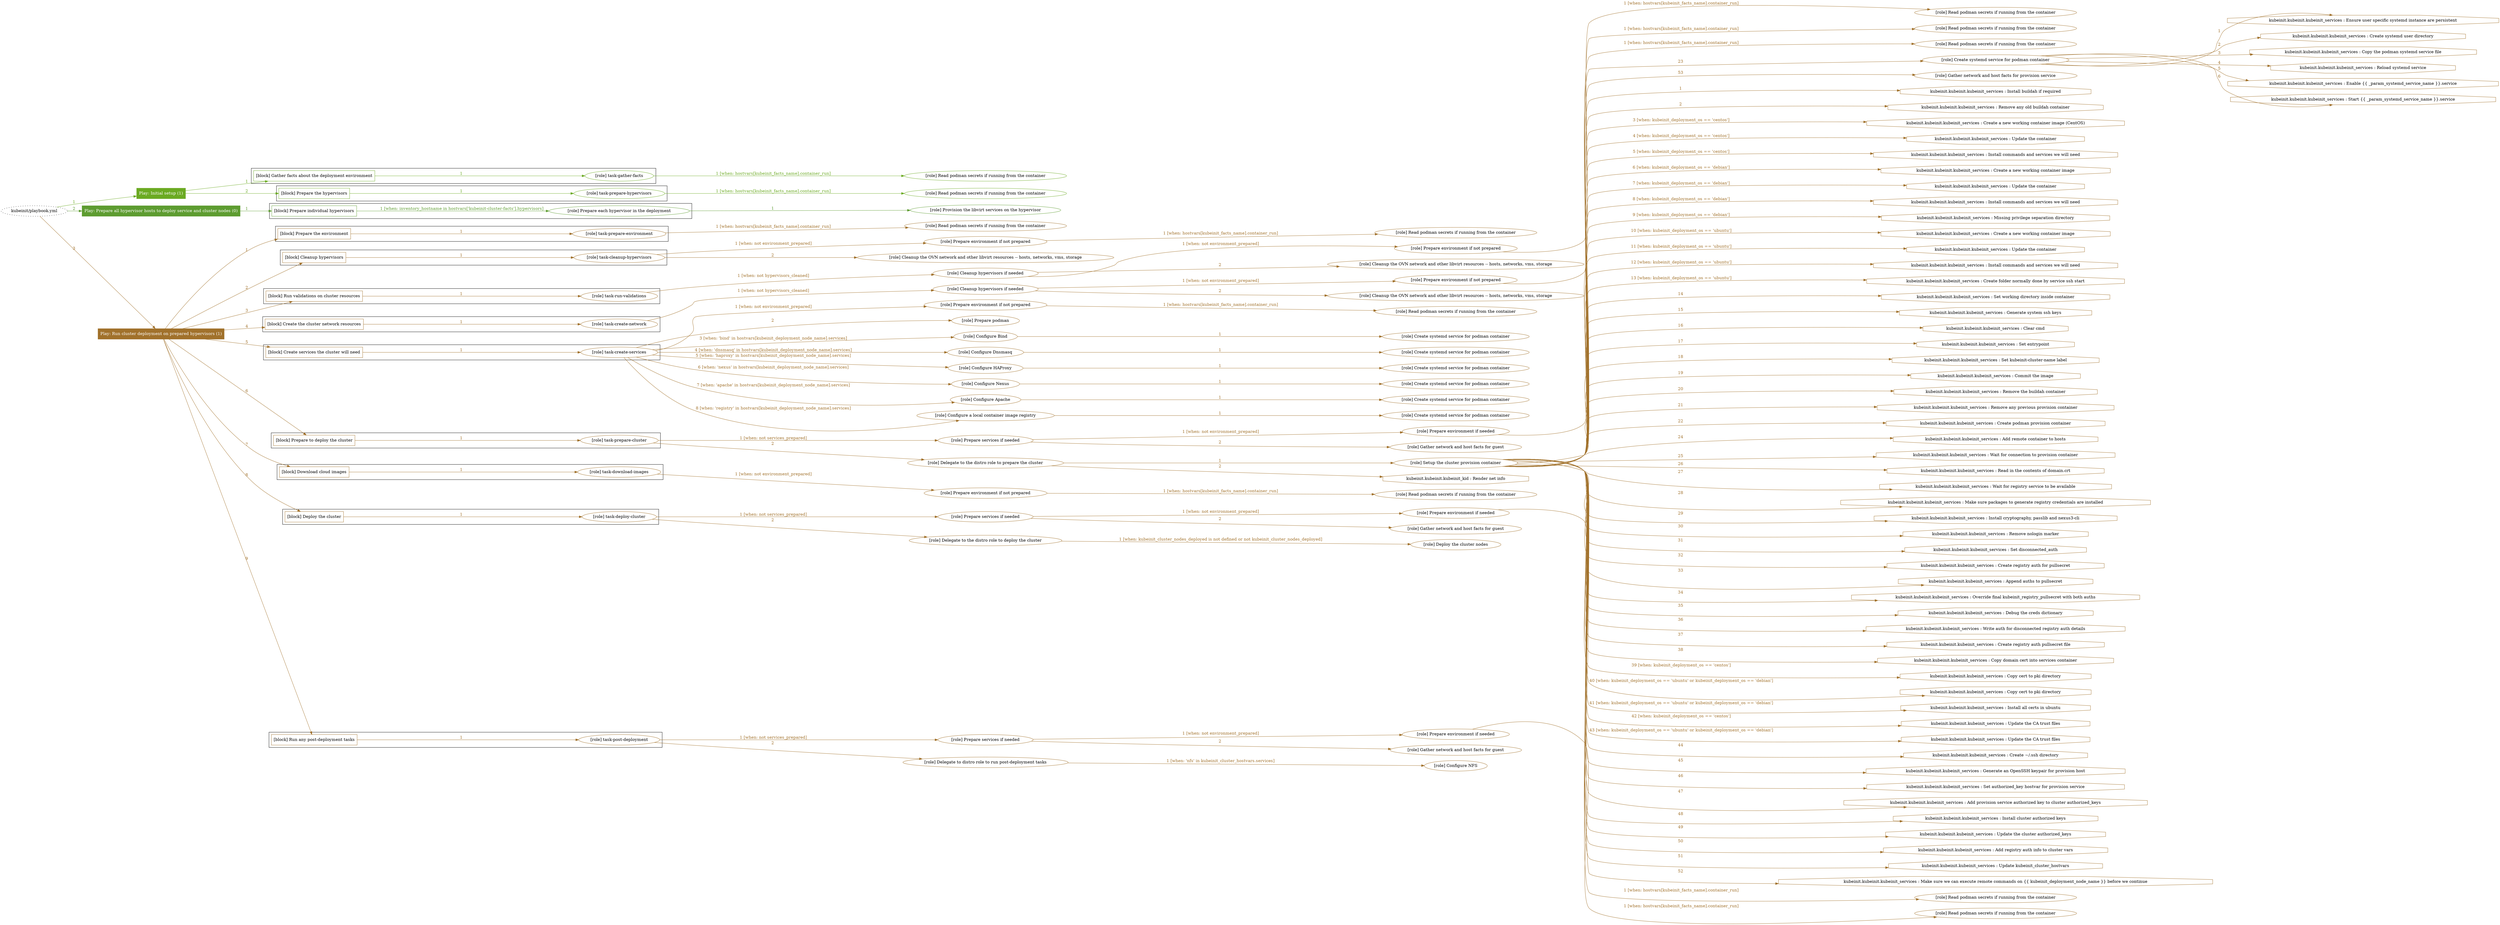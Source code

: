 digraph {
	graph [concentrate=true ordering=in rankdir=LR ratio=fill]
	edge [esep=5 sep=10]
	"kubeinit/playbook.yml" [id=root_node style=dotted]
	play_4c569e79 [label="Play: Initial setup (1)" color="#6baa22" fontcolor="#ffffff" id=play_4c569e79 shape=box style=filled tooltip=localhost]
	"kubeinit/playbook.yml" -> play_4c569e79 [label="1 " color="#6baa22" fontcolor="#6baa22" id=edge_1bae4e06 labeltooltip="1 " tooltip="1 "]
	subgraph "Read podman secrets if running from the container" {
		role_ec2b4201 [label="[role] Read podman secrets if running from the container" color="#6baa22" id=role_ec2b4201 tooltip="Read podman secrets if running from the container"]
	}
	subgraph "task-gather-facts" {
		role_0ce9fbb0 [label="[role] task-gather-facts" color="#6baa22" id=role_0ce9fbb0 tooltip="task-gather-facts"]
		role_0ce9fbb0 -> role_ec2b4201 [label="1 [when: hostvars[kubeinit_facts_name].container_run]" color="#6baa22" fontcolor="#6baa22" id=edge_e81621d8 labeltooltip="1 [when: hostvars[kubeinit_facts_name].container_run]" tooltip="1 [when: hostvars[kubeinit_facts_name].container_run]"]
	}
	subgraph "Read podman secrets if running from the container" {
		role_c397b786 [label="[role] Read podman secrets if running from the container" color="#6baa22" id=role_c397b786 tooltip="Read podman secrets if running from the container"]
	}
	subgraph "task-prepare-hypervisors" {
		role_463a9884 [label="[role] task-prepare-hypervisors" color="#6baa22" id=role_463a9884 tooltip="task-prepare-hypervisors"]
		role_463a9884 -> role_c397b786 [label="1 [when: hostvars[kubeinit_facts_name].container_run]" color="#6baa22" fontcolor="#6baa22" id=edge_22e3226f labeltooltip="1 [when: hostvars[kubeinit_facts_name].container_run]" tooltip="1 [when: hostvars[kubeinit_facts_name].container_run]"]
	}
	subgraph "Play: Initial setup (1)" {
		play_4c569e79 -> block_1579ff16 [label=1 color="#6baa22" fontcolor="#6baa22" id=edge_4107fa26 labeltooltip=1 tooltip=1]
		subgraph cluster_block_1579ff16 {
			block_1579ff16 [label="[block] Gather facts about the deployment environment" color="#6baa22" id=block_1579ff16 labeltooltip="Gather facts about the deployment environment" shape=box tooltip="Gather facts about the deployment environment"]
			block_1579ff16 -> role_0ce9fbb0 [label="1 " color="#6baa22" fontcolor="#6baa22" id=edge_10efe267 labeltooltip="1 " tooltip="1 "]
		}
		play_4c569e79 -> block_27862643 [label=2 color="#6baa22" fontcolor="#6baa22" id=edge_24c69e96 labeltooltip=2 tooltip=2]
		subgraph cluster_block_27862643 {
			block_27862643 [label="[block] Prepare the hypervisors" color="#6baa22" id=block_27862643 labeltooltip="Prepare the hypervisors" shape=box tooltip="Prepare the hypervisors"]
			block_27862643 -> role_463a9884 [label="1 " color="#6baa22" fontcolor="#6baa22" id=edge_58533cf2 labeltooltip="1 " tooltip="1 "]
		}
	}
	play_d6583b4c [label="Play: Prepare all hypervisor hosts to deploy service and cluster nodes (0)" color="#5d9c30" fontcolor="#ffffff" id=play_d6583b4c shape=box style=filled tooltip="Play: Prepare all hypervisor hosts to deploy service and cluster nodes (0)"]
	"kubeinit/playbook.yml" -> play_d6583b4c [label="2 " color="#5d9c30" fontcolor="#5d9c30" id=edge_af7d49b2 labeltooltip="2 " tooltip="2 "]
	subgraph "Provision the libvirt services on the hypervisor" {
		role_b6930c86 [label="[role] Provision the libvirt services on the hypervisor" color="#5d9c30" id=role_b6930c86 tooltip="Provision the libvirt services on the hypervisor"]
	}
	subgraph "Prepare each hypervisor in the deployment" {
		role_8f32cb25 [label="[role] Prepare each hypervisor in the deployment" color="#5d9c30" id=role_8f32cb25 tooltip="Prepare each hypervisor in the deployment"]
		role_8f32cb25 -> role_b6930c86 [label="1 " color="#5d9c30" fontcolor="#5d9c30" id=edge_c7479913 labeltooltip="1 " tooltip="1 "]
	}
	subgraph "Play: Prepare all hypervisor hosts to deploy service and cluster nodes (0)" {
		play_d6583b4c -> block_1c6eeace [label=1 color="#5d9c30" fontcolor="#5d9c30" id=edge_5b55c5db labeltooltip=1 tooltip=1]
		subgraph cluster_block_1c6eeace {
			block_1c6eeace [label="[block] Prepare individual hypervisors" color="#5d9c30" id=block_1c6eeace labeltooltip="Prepare individual hypervisors" shape=box tooltip="Prepare individual hypervisors"]
			block_1c6eeace -> role_8f32cb25 [label="1 [when: inventory_hostname in hostvars['kubeinit-cluster-facts'].hypervisors]" color="#5d9c30" fontcolor="#5d9c30" id=edge_8ab49381 labeltooltip="1 [when: inventory_hostname in hostvars['kubeinit-cluster-facts'].hypervisors]" tooltip="1 [when: inventory_hostname in hostvars['kubeinit-cluster-facts'].hypervisors]"]
		}
	}
	play_c4e56791 [label="Play: Run cluster deployment on prepared hypervisors (1)" color="#a1712b" fontcolor="#ffffff" id=play_c4e56791 shape=box style=filled tooltip=localhost]
	"kubeinit/playbook.yml" -> play_c4e56791 [label="3 " color="#a1712b" fontcolor="#a1712b" id=edge_8fd101f6 labeltooltip="3 " tooltip="3 "]
	subgraph "Read podman secrets if running from the container" {
		role_cf9bab38 [label="[role] Read podman secrets if running from the container" color="#a1712b" id=role_cf9bab38 tooltip="Read podman secrets if running from the container"]
	}
	subgraph "task-prepare-environment" {
		role_98c7c339 [label="[role] task-prepare-environment" color="#a1712b" id=role_98c7c339 tooltip="task-prepare-environment"]
		role_98c7c339 -> role_cf9bab38 [label="1 [when: hostvars[kubeinit_facts_name].container_run]" color="#a1712b" fontcolor="#a1712b" id=edge_c04deed0 labeltooltip="1 [when: hostvars[kubeinit_facts_name].container_run]" tooltip="1 [when: hostvars[kubeinit_facts_name].container_run]"]
	}
	subgraph "Read podman secrets if running from the container" {
		role_94026e40 [label="[role] Read podman secrets if running from the container" color="#a1712b" id=role_94026e40 tooltip="Read podman secrets if running from the container"]
	}
	subgraph "Prepare environment if not prepared" {
		role_e92dbfd3 [label="[role] Prepare environment if not prepared" color="#a1712b" id=role_e92dbfd3 tooltip="Prepare environment if not prepared"]
		role_e92dbfd3 -> role_94026e40 [label="1 [when: hostvars[kubeinit_facts_name].container_run]" color="#a1712b" fontcolor="#a1712b" id=edge_d9d55132 labeltooltip="1 [when: hostvars[kubeinit_facts_name].container_run]" tooltip="1 [when: hostvars[kubeinit_facts_name].container_run]"]
	}
	subgraph "Cleanup the OVN network and other libvirt resources -- hosts, networks, vms, storage" {
		role_2b1f81b1 [label="[role] Cleanup the OVN network and other libvirt resources -- hosts, networks, vms, storage" color="#a1712b" id=role_2b1f81b1 tooltip="Cleanup the OVN network and other libvirt resources -- hosts, networks, vms, storage"]
	}
	subgraph "task-cleanup-hypervisors" {
		role_07f78f68 [label="[role] task-cleanup-hypervisors" color="#a1712b" id=role_07f78f68 tooltip="task-cleanup-hypervisors"]
		role_07f78f68 -> role_e92dbfd3 [label="1 [when: not environment_prepared]" color="#a1712b" fontcolor="#a1712b" id=edge_37c69c8e labeltooltip="1 [when: not environment_prepared]" tooltip="1 [when: not environment_prepared]"]
		role_07f78f68 -> role_2b1f81b1 [label="2 " color="#a1712b" fontcolor="#a1712b" id=edge_b229b897 labeltooltip="2 " tooltip="2 "]
	}
	subgraph "Read podman secrets if running from the container" {
		role_37aaf1c8 [label="[role] Read podman secrets if running from the container" color="#a1712b" id=role_37aaf1c8 tooltip="Read podman secrets if running from the container"]
	}
	subgraph "Prepare environment if not prepared" {
		role_71decf9e [label="[role] Prepare environment if not prepared" color="#a1712b" id=role_71decf9e tooltip="Prepare environment if not prepared"]
		role_71decf9e -> role_37aaf1c8 [label="1 [when: hostvars[kubeinit_facts_name].container_run]" color="#a1712b" fontcolor="#a1712b" id=edge_3c91ac5c labeltooltip="1 [when: hostvars[kubeinit_facts_name].container_run]" tooltip="1 [when: hostvars[kubeinit_facts_name].container_run]"]
	}
	subgraph "Cleanup the OVN network and other libvirt resources -- hosts, networks, vms, storage" {
		role_6f5e4011 [label="[role] Cleanup the OVN network and other libvirt resources -- hosts, networks, vms, storage" color="#a1712b" id=role_6f5e4011 tooltip="Cleanup the OVN network and other libvirt resources -- hosts, networks, vms, storage"]
	}
	subgraph "Cleanup hypervisors if needed" {
		role_ed1cd9a6 [label="[role] Cleanup hypervisors if needed" color="#a1712b" id=role_ed1cd9a6 tooltip="Cleanup hypervisors if needed"]
		role_ed1cd9a6 -> role_71decf9e [label="1 [when: not environment_prepared]" color="#a1712b" fontcolor="#a1712b" id=edge_77518e34 labeltooltip="1 [when: not environment_prepared]" tooltip="1 [when: not environment_prepared]"]
		role_ed1cd9a6 -> role_6f5e4011 [label="2 " color="#a1712b" fontcolor="#a1712b" id=edge_4c28665a labeltooltip="2 " tooltip="2 "]
	}
	subgraph "task-run-validations" {
		role_46701b22 [label="[role] task-run-validations" color="#a1712b" id=role_46701b22 tooltip="task-run-validations"]
		role_46701b22 -> role_ed1cd9a6 [label="1 [when: not hypervisors_cleaned]" color="#a1712b" fontcolor="#a1712b" id=edge_099361b6 labeltooltip="1 [when: not hypervisors_cleaned]" tooltip="1 [when: not hypervisors_cleaned]"]
	}
	subgraph "Read podman secrets if running from the container" {
		role_2586e475 [label="[role] Read podman secrets if running from the container" color="#a1712b" id=role_2586e475 tooltip="Read podman secrets if running from the container"]
	}
	subgraph "Prepare environment if not prepared" {
		role_bbc00eb6 [label="[role] Prepare environment if not prepared" color="#a1712b" id=role_bbc00eb6 tooltip="Prepare environment if not prepared"]
		role_bbc00eb6 -> role_2586e475 [label="1 [when: hostvars[kubeinit_facts_name].container_run]" color="#a1712b" fontcolor="#a1712b" id=edge_5d4c8103 labeltooltip="1 [when: hostvars[kubeinit_facts_name].container_run]" tooltip="1 [when: hostvars[kubeinit_facts_name].container_run]"]
	}
	subgraph "Cleanup the OVN network and other libvirt resources -- hosts, networks, vms, storage" {
		role_da256494 [label="[role] Cleanup the OVN network and other libvirt resources -- hosts, networks, vms, storage" color="#a1712b" id=role_da256494 tooltip="Cleanup the OVN network and other libvirt resources -- hosts, networks, vms, storage"]
	}
	subgraph "Cleanup hypervisors if needed" {
		role_c3a06a1c [label="[role] Cleanup hypervisors if needed" color="#a1712b" id=role_c3a06a1c tooltip="Cleanup hypervisors if needed"]
		role_c3a06a1c -> role_bbc00eb6 [label="1 [when: not environment_prepared]" color="#a1712b" fontcolor="#a1712b" id=edge_3ca8756f labeltooltip="1 [when: not environment_prepared]" tooltip="1 [when: not environment_prepared]"]
		role_c3a06a1c -> role_da256494 [label="2 " color="#a1712b" fontcolor="#a1712b" id=edge_7b01480a labeltooltip="2 " tooltip="2 "]
	}
	subgraph "task-create-network" {
		role_a501c39a [label="[role] task-create-network" color="#a1712b" id=role_a501c39a tooltip="task-create-network"]
		role_a501c39a -> role_c3a06a1c [label="1 [when: not hypervisors_cleaned]" color="#a1712b" fontcolor="#a1712b" id=edge_568e22fb labeltooltip="1 [when: not hypervisors_cleaned]" tooltip="1 [when: not hypervisors_cleaned]"]
	}
	subgraph "Read podman secrets if running from the container" {
		role_dbc9661f [label="[role] Read podman secrets if running from the container" color="#a1712b" id=role_dbc9661f tooltip="Read podman secrets if running from the container"]
	}
	subgraph "Prepare environment if not prepared" {
		role_9eb117e4 [label="[role] Prepare environment if not prepared" color="#a1712b" id=role_9eb117e4 tooltip="Prepare environment if not prepared"]
		role_9eb117e4 -> role_dbc9661f [label="1 [when: hostvars[kubeinit_facts_name].container_run]" color="#a1712b" fontcolor="#a1712b" id=edge_4bbdf484 labeltooltip="1 [when: hostvars[kubeinit_facts_name].container_run]" tooltip="1 [when: hostvars[kubeinit_facts_name].container_run]"]
	}
	subgraph "Prepare podman" {
		role_57843e73 [label="[role] Prepare podman" color="#a1712b" id=role_57843e73 tooltip="Prepare podman"]
	}
	subgraph "Create systemd service for podman container" {
		role_118ff9bb [label="[role] Create systemd service for podman container" color="#a1712b" id=role_118ff9bb tooltip="Create systemd service for podman container"]
	}
	subgraph "Configure Bind" {
		role_0567f745 [label="[role] Configure Bind" color="#a1712b" id=role_0567f745 tooltip="Configure Bind"]
		role_0567f745 -> role_118ff9bb [label="1 " color="#a1712b" fontcolor="#a1712b" id=edge_5caa5bdf labeltooltip="1 " tooltip="1 "]
	}
	subgraph "Create systemd service for podman container" {
		role_631e69d3 [label="[role] Create systemd service for podman container" color="#a1712b" id=role_631e69d3 tooltip="Create systemd service for podman container"]
	}
	subgraph "Configure Dnsmasq" {
		role_0a25c2e8 [label="[role] Configure Dnsmasq" color="#a1712b" id=role_0a25c2e8 tooltip="Configure Dnsmasq"]
		role_0a25c2e8 -> role_631e69d3 [label="1 " color="#a1712b" fontcolor="#a1712b" id=edge_705557f5 labeltooltip="1 " tooltip="1 "]
	}
	subgraph "Create systemd service for podman container" {
		role_5d1f3711 [label="[role] Create systemd service for podman container" color="#a1712b" id=role_5d1f3711 tooltip="Create systemd service for podman container"]
	}
	subgraph "Configure HAProxy" {
		role_6c6208b3 [label="[role] Configure HAProxy" color="#a1712b" id=role_6c6208b3 tooltip="Configure HAProxy"]
		role_6c6208b3 -> role_5d1f3711 [label="1 " color="#a1712b" fontcolor="#a1712b" id=edge_060f8f1e labeltooltip="1 " tooltip="1 "]
	}
	subgraph "Create systemd service for podman container" {
		role_25de1471 [label="[role] Create systemd service for podman container" color="#a1712b" id=role_25de1471 tooltip="Create systemd service for podman container"]
	}
	subgraph "Configure Nexus" {
		role_418e363b [label="[role] Configure Nexus" color="#a1712b" id=role_418e363b tooltip="Configure Nexus"]
		role_418e363b -> role_25de1471 [label="1 " color="#a1712b" fontcolor="#a1712b" id=edge_b25eed3a labeltooltip="1 " tooltip="1 "]
	}
	subgraph "Create systemd service for podman container" {
		role_f9046c9c [label="[role] Create systemd service for podman container" color="#a1712b" id=role_f9046c9c tooltip="Create systemd service for podman container"]
	}
	subgraph "Configure Apache" {
		role_b8754275 [label="[role] Configure Apache" color="#a1712b" id=role_b8754275 tooltip="Configure Apache"]
		role_b8754275 -> role_f9046c9c [label="1 " color="#a1712b" fontcolor="#a1712b" id=edge_b4975c40 labeltooltip="1 " tooltip="1 "]
	}
	subgraph "Create systemd service for podman container" {
		role_523d140c [label="[role] Create systemd service for podman container" color="#a1712b" id=role_523d140c tooltip="Create systemd service for podman container"]
	}
	subgraph "Configure a local container image registry" {
		role_e2012023 [label="[role] Configure a local container image registry" color="#a1712b" id=role_e2012023 tooltip="Configure a local container image registry"]
		role_e2012023 -> role_523d140c [label="1 " color="#a1712b" fontcolor="#a1712b" id=edge_2be7141c labeltooltip="1 " tooltip="1 "]
	}
	subgraph "task-create-services" {
		role_d8768657 [label="[role] task-create-services" color="#a1712b" id=role_d8768657 tooltip="task-create-services"]
		role_d8768657 -> role_9eb117e4 [label="1 [when: not environment_prepared]" color="#a1712b" fontcolor="#a1712b" id=edge_26756825 labeltooltip="1 [when: not environment_prepared]" tooltip="1 [when: not environment_prepared]"]
		role_d8768657 -> role_57843e73 [label="2 " color="#a1712b" fontcolor="#a1712b" id=edge_2dd45414 labeltooltip="2 " tooltip="2 "]
		role_d8768657 -> role_0567f745 [label="3 [when: 'bind' in hostvars[kubeinit_deployment_node_name].services]" color="#a1712b" fontcolor="#a1712b" id=edge_0e548f7d labeltooltip="3 [when: 'bind' in hostvars[kubeinit_deployment_node_name].services]" tooltip="3 [when: 'bind' in hostvars[kubeinit_deployment_node_name].services]"]
		role_d8768657 -> role_0a25c2e8 [label="4 [when: 'dnsmasq' in hostvars[kubeinit_deployment_node_name].services]" color="#a1712b" fontcolor="#a1712b" id=edge_afc003d8 labeltooltip="4 [when: 'dnsmasq' in hostvars[kubeinit_deployment_node_name].services]" tooltip="4 [when: 'dnsmasq' in hostvars[kubeinit_deployment_node_name].services]"]
		role_d8768657 -> role_6c6208b3 [label="5 [when: 'haproxy' in hostvars[kubeinit_deployment_node_name].services]" color="#a1712b" fontcolor="#a1712b" id=edge_86861c77 labeltooltip="5 [when: 'haproxy' in hostvars[kubeinit_deployment_node_name].services]" tooltip="5 [when: 'haproxy' in hostvars[kubeinit_deployment_node_name].services]"]
		role_d8768657 -> role_418e363b [label="6 [when: 'nexus' in hostvars[kubeinit_deployment_node_name].services]" color="#a1712b" fontcolor="#a1712b" id=edge_d731c769 labeltooltip="6 [when: 'nexus' in hostvars[kubeinit_deployment_node_name].services]" tooltip="6 [when: 'nexus' in hostvars[kubeinit_deployment_node_name].services]"]
		role_d8768657 -> role_b8754275 [label="7 [when: 'apache' in hostvars[kubeinit_deployment_node_name].services]" color="#a1712b" fontcolor="#a1712b" id=edge_819345d1 labeltooltip="7 [when: 'apache' in hostvars[kubeinit_deployment_node_name].services]" tooltip="7 [when: 'apache' in hostvars[kubeinit_deployment_node_name].services]"]
		role_d8768657 -> role_e2012023 [label="8 [when: 'registry' in hostvars[kubeinit_deployment_node_name].services]" color="#a1712b" fontcolor="#a1712b" id=edge_e70cfefa labeltooltip="8 [when: 'registry' in hostvars[kubeinit_deployment_node_name].services]" tooltip="8 [when: 'registry' in hostvars[kubeinit_deployment_node_name].services]"]
	}
	subgraph "Read podman secrets if running from the container" {
		role_df3266b0 [label="[role] Read podman secrets if running from the container" color="#a1712b" id=role_df3266b0 tooltip="Read podman secrets if running from the container"]
	}
	subgraph "Prepare environment if needed" {
		role_9406a5bd [label="[role] Prepare environment if needed" color="#a1712b" id=role_9406a5bd tooltip="Prepare environment if needed"]
		role_9406a5bd -> role_df3266b0 [label="1 [when: hostvars[kubeinit_facts_name].container_run]" color="#a1712b" fontcolor="#a1712b" id=edge_d56b1919 labeltooltip="1 [when: hostvars[kubeinit_facts_name].container_run]" tooltip="1 [when: hostvars[kubeinit_facts_name].container_run]"]
	}
	subgraph "Gather network and host facts for guest" {
		role_0848ea8e [label="[role] Gather network and host facts for guest" color="#a1712b" id=role_0848ea8e tooltip="Gather network and host facts for guest"]
	}
	subgraph "Prepare services if needed" {
		role_313af0e9 [label="[role] Prepare services if needed" color="#a1712b" id=role_313af0e9 tooltip="Prepare services if needed"]
		role_313af0e9 -> role_9406a5bd [label="1 [when: not environment_prepared]" color="#a1712b" fontcolor="#a1712b" id=edge_4eff4f66 labeltooltip="1 [when: not environment_prepared]" tooltip="1 [when: not environment_prepared]"]
		role_313af0e9 -> role_0848ea8e [label="2 " color="#a1712b" fontcolor="#a1712b" id=edge_e8102451 labeltooltip="2 " tooltip="2 "]
	}
	subgraph "Create systemd service for podman container" {
		role_6ac1dc3d [label="[role] Create systemd service for podman container" color="#a1712b" id=role_6ac1dc3d tooltip="Create systemd service for podman container"]
		task_1ecafb85 [label="kubeinit.kubeinit.kubeinit_services : Ensure user specific systemd instance are persistent" color="#a1712b" id=task_1ecafb85 shape=octagon tooltip="kubeinit.kubeinit.kubeinit_services : Ensure user specific systemd instance are persistent"]
		role_6ac1dc3d -> task_1ecafb85 [label="1 " color="#a1712b" fontcolor="#a1712b" id=edge_94bf7ad5 labeltooltip="1 " tooltip="1 "]
		task_9481b51b [label="kubeinit.kubeinit.kubeinit_services : Create systemd user directory" color="#a1712b" id=task_9481b51b shape=octagon tooltip="kubeinit.kubeinit.kubeinit_services : Create systemd user directory"]
		role_6ac1dc3d -> task_9481b51b [label="2 " color="#a1712b" fontcolor="#a1712b" id=edge_fa6acd31 labeltooltip="2 " tooltip="2 "]
		task_a2370d3f [label="kubeinit.kubeinit.kubeinit_services : Copy the podman systemd service file" color="#a1712b" id=task_a2370d3f shape=octagon tooltip="kubeinit.kubeinit.kubeinit_services : Copy the podman systemd service file"]
		role_6ac1dc3d -> task_a2370d3f [label="3 " color="#a1712b" fontcolor="#a1712b" id=edge_e281b9c7 labeltooltip="3 " tooltip="3 "]
		task_a4b95a95 [label="kubeinit.kubeinit.kubeinit_services : Reload systemd service" color="#a1712b" id=task_a4b95a95 shape=octagon tooltip="kubeinit.kubeinit.kubeinit_services : Reload systemd service"]
		role_6ac1dc3d -> task_a4b95a95 [label="4 " color="#a1712b" fontcolor="#a1712b" id=edge_b4c81c25 labeltooltip="4 " tooltip="4 "]
		task_983c3078 [label="kubeinit.kubeinit.kubeinit_services : Enable {{ _param_systemd_service_name }}.service" color="#a1712b" id=task_983c3078 shape=octagon tooltip="kubeinit.kubeinit.kubeinit_services : Enable {{ _param_systemd_service_name }}.service"]
		role_6ac1dc3d -> task_983c3078 [label="5 " color="#a1712b" fontcolor="#a1712b" id=edge_a51dba4c labeltooltip="5 " tooltip="5 "]
		task_1c13e35b [label="kubeinit.kubeinit.kubeinit_services : Start {{ _param_systemd_service_name }}.service" color="#a1712b" id=task_1c13e35b shape=octagon tooltip="kubeinit.kubeinit.kubeinit_services : Start {{ _param_systemd_service_name }}.service"]
		role_6ac1dc3d -> task_1c13e35b [label="6 " color="#a1712b" fontcolor="#a1712b" id=edge_b2861199 labeltooltip="6 " tooltip="6 "]
	}
	subgraph "Gather network and host facts for provision service" {
		role_412e2017 [label="[role] Gather network and host facts for provision service" color="#a1712b" id=role_412e2017 tooltip="Gather network and host facts for provision service"]
	}
	subgraph "Setup the cluster provision container" {
		role_f362824c [label="[role] Setup the cluster provision container" color="#a1712b" id=role_f362824c tooltip="Setup the cluster provision container"]
		task_9c430c15 [label="kubeinit.kubeinit.kubeinit_services : Install buildah if required" color="#a1712b" id=task_9c430c15 shape=octagon tooltip="kubeinit.kubeinit.kubeinit_services : Install buildah if required"]
		role_f362824c -> task_9c430c15 [label="1 " color="#a1712b" fontcolor="#a1712b" id=edge_6fed8383 labeltooltip="1 " tooltip="1 "]
		task_50a8ef3d [label="kubeinit.kubeinit.kubeinit_services : Remove any old buildah container" color="#a1712b" id=task_50a8ef3d shape=octagon tooltip="kubeinit.kubeinit.kubeinit_services : Remove any old buildah container"]
		role_f362824c -> task_50a8ef3d [label="2 " color="#a1712b" fontcolor="#a1712b" id=edge_7ee91619 labeltooltip="2 " tooltip="2 "]
		task_8a1a28b3 [label="kubeinit.kubeinit.kubeinit_services : Create a new working container image (CentOS)" color="#a1712b" id=task_8a1a28b3 shape=octagon tooltip="kubeinit.kubeinit.kubeinit_services : Create a new working container image (CentOS)"]
		role_f362824c -> task_8a1a28b3 [label="3 [when: kubeinit_deployment_os == 'centos']" color="#a1712b" fontcolor="#a1712b" id=edge_ebc557ef labeltooltip="3 [when: kubeinit_deployment_os == 'centos']" tooltip="3 [when: kubeinit_deployment_os == 'centos']"]
		task_1a9eb8ed [label="kubeinit.kubeinit.kubeinit_services : Update the container" color="#a1712b" id=task_1a9eb8ed shape=octagon tooltip="kubeinit.kubeinit.kubeinit_services : Update the container"]
		role_f362824c -> task_1a9eb8ed [label="4 [when: kubeinit_deployment_os == 'centos']" color="#a1712b" fontcolor="#a1712b" id=edge_3254639e labeltooltip="4 [when: kubeinit_deployment_os == 'centos']" tooltip="4 [when: kubeinit_deployment_os == 'centos']"]
		task_5fbfbe94 [label="kubeinit.kubeinit.kubeinit_services : Install commands and services we will need" color="#a1712b" id=task_5fbfbe94 shape=octagon tooltip="kubeinit.kubeinit.kubeinit_services : Install commands and services we will need"]
		role_f362824c -> task_5fbfbe94 [label="5 [when: kubeinit_deployment_os == 'centos']" color="#a1712b" fontcolor="#a1712b" id=edge_e473e0cb labeltooltip="5 [when: kubeinit_deployment_os == 'centos']" tooltip="5 [when: kubeinit_deployment_os == 'centos']"]
		task_de4e1ca9 [label="kubeinit.kubeinit.kubeinit_services : Create a new working container image" color="#a1712b" id=task_de4e1ca9 shape=octagon tooltip="kubeinit.kubeinit.kubeinit_services : Create a new working container image"]
		role_f362824c -> task_de4e1ca9 [label="6 [when: kubeinit_deployment_os == 'debian']" color="#a1712b" fontcolor="#a1712b" id=edge_0fe94f66 labeltooltip="6 [when: kubeinit_deployment_os == 'debian']" tooltip="6 [when: kubeinit_deployment_os == 'debian']"]
		task_a14505be [label="kubeinit.kubeinit.kubeinit_services : Update the container" color="#a1712b" id=task_a14505be shape=octagon tooltip="kubeinit.kubeinit.kubeinit_services : Update the container"]
		role_f362824c -> task_a14505be [label="7 [when: kubeinit_deployment_os == 'debian']" color="#a1712b" fontcolor="#a1712b" id=edge_3e1fde24 labeltooltip="7 [when: kubeinit_deployment_os == 'debian']" tooltip="7 [when: kubeinit_deployment_os == 'debian']"]
		task_b9d30d80 [label="kubeinit.kubeinit.kubeinit_services : Install commands and services we will need" color="#a1712b" id=task_b9d30d80 shape=octagon tooltip="kubeinit.kubeinit.kubeinit_services : Install commands and services we will need"]
		role_f362824c -> task_b9d30d80 [label="8 [when: kubeinit_deployment_os == 'debian']" color="#a1712b" fontcolor="#a1712b" id=edge_185a32b7 labeltooltip="8 [when: kubeinit_deployment_os == 'debian']" tooltip="8 [when: kubeinit_deployment_os == 'debian']"]
		task_0948061e [label="kubeinit.kubeinit.kubeinit_services : Missing privilege separation directory" color="#a1712b" id=task_0948061e shape=octagon tooltip="kubeinit.kubeinit.kubeinit_services : Missing privilege separation directory"]
		role_f362824c -> task_0948061e [label="9 [when: kubeinit_deployment_os == 'debian']" color="#a1712b" fontcolor="#a1712b" id=edge_4e710f17 labeltooltip="9 [when: kubeinit_deployment_os == 'debian']" tooltip="9 [when: kubeinit_deployment_os == 'debian']"]
		task_5c9dbf75 [label="kubeinit.kubeinit.kubeinit_services : Create a new working container image" color="#a1712b" id=task_5c9dbf75 shape=octagon tooltip="kubeinit.kubeinit.kubeinit_services : Create a new working container image"]
		role_f362824c -> task_5c9dbf75 [label="10 [when: kubeinit_deployment_os == 'ubuntu']" color="#a1712b" fontcolor="#a1712b" id=edge_f1d68a39 labeltooltip="10 [when: kubeinit_deployment_os == 'ubuntu']" tooltip="10 [when: kubeinit_deployment_os == 'ubuntu']"]
		task_6bd31472 [label="kubeinit.kubeinit.kubeinit_services : Update the container" color="#a1712b" id=task_6bd31472 shape=octagon tooltip="kubeinit.kubeinit.kubeinit_services : Update the container"]
		role_f362824c -> task_6bd31472 [label="11 [when: kubeinit_deployment_os == 'ubuntu']" color="#a1712b" fontcolor="#a1712b" id=edge_aa7236d2 labeltooltip="11 [when: kubeinit_deployment_os == 'ubuntu']" tooltip="11 [when: kubeinit_deployment_os == 'ubuntu']"]
		task_53cbaf1d [label="kubeinit.kubeinit.kubeinit_services : Install commands and services we will need" color="#a1712b" id=task_53cbaf1d shape=octagon tooltip="kubeinit.kubeinit.kubeinit_services : Install commands and services we will need"]
		role_f362824c -> task_53cbaf1d [label="12 [when: kubeinit_deployment_os == 'ubuntu']" color="#a1712b" fontcolor="#a1712b" id=edge_eb06b724 labeltooltip="12 [when: kubeinit_deployment_os == 'ubuntu']" tooltip="12 [when: kubeinit_deployment_os == 'ubuntu']"]
		task_75e7256d [label="kubeinit.kubeinit.kubeinit_services : Create folder normally done by service ssh start" color="#a1712b" id=task_75e7256d shape=octagon tooltip="kubeinit.kubeinit.kubeinit_services : Create folder normally done by service ssh start"]
		role_f362824c -> task_75e7256d [label="13 [when: kubeinit_deployment_os == 'ubuntu']" color="#a1712b" fontcolor="#a1712b" id=edge_547f307d labeltooltip="13 [when: kubeinit_deployment_os == 'ubuntu']" tooltip="13 [when: kubeinit_deployment_os == 'ubuntu']"]
		task_7544de90 [label="kubeinit.kubeinit.kubeinit_services : Set working directory inside container" color="#a1712b" id=task_7544de90 shape=octagon tooltip="kubeinit.kubeinit.kubeinit_services : Set working directory inside container"]
		role_f362824c -> task_7544de90 [label="14 " color="#a1712b" fontcolor="#a1712b" id=edge_a60cbef5 labeltooltip="14 " tooltip="14 "]
		task_4c4039f2 [label="kubeinit.kubeinit.kubeinit_services : Generate system ssh keys" color="#a1712b" id=task_4c4039f2 shape=octagon tooltip="kubeinit.kubeinit.kubeinit_services : Generate system ssh keys"]
		role_f362824c -> task_4c4039f2 [label="15 " color="#a1712b" fontcolor="#a1712b" id=edge_cb252cf8 labeltooltip="15 " tooltip="15 "]
		task_9838b351 [label="kubeinit.kubeinit.kubeinit_services : Clear cmd" color="#a1712b" id=task_9838b351 shape=octagon tooltip="kubeinit.kubeinit.kubeinit_services : Clear cmd"]
		role_f362824c -> task_9838b351 [label="16 " color="#a1712b" fontcolor="#a1712b" id=edge_9776ed28 labeltooltip="16 " tooltip="16 "]
		task_8b30cf9f [label="kubeinit.kubeinit.kubeinit_services : Set entrypoint" color="#a1712b" id=task_8b30cf9f shape=octagon tooltip="kubeinit.kubeinit.kubeinit_services : Set entrypoint"]
		role_f362824c -> task_8b30cf9f [label="17 " color="#a1712b" fontcolor="#a1712b" id=edge_9e295bcd labeltooltip="17 " tooltip="17 "]
		task_0bb66527 [label="kubeinit.kubeinit.kubeinit_services : Set kubeinit-cluster-name label" color="#a1712b" id=task_0bb66527 shape=octagon tooltip="kubeinit.kubeinit.kubeinit_services : Set kubeinit-cluster-name label"]
		role_f362824c -> task_0bb66527 [label="18 " color="#a1712b" fontcolor="#a1712b" id=edge_2c041881 labeltooltip="18 " tooltip="18 "]
		task_8cd7f283 [label="kubeinit.kubeinit.kubeinit_services : Commit the image" color="#a1712b" id=task_8cd7f283 shape=octagon tooltip="kubeinit.kubeinit.kubeinit_services : Commit the image"]
		role_f362824c -> task_8cd7f283 [label="19 " color="#a1712b" fontcolor="#a1712b" id=edge_12ca1d24 labeltooltip="19 " tooltip="19 "]
		task_6ccbc151 [label="kubeinit.kubeinit.kubeinit_services : Remove the buildah container" color="#a1712b" id=task_6ccbc151 shape=octagon tooltip="kubeinit.kubeinit.kubeinit_services : Remove the buildah container"]
		role_f362824c -> task_6ccbc151 [label="20 " color="#a1712b" fontcolor="#a1712b" id=edge_0e2e0bc8 labeltooltip="20 " tooltip="20 "]
		task_dc2b687a [label="kubeinit.kubeinit.kubeinit_services : Remove any previous provision container" color="#a1712b" id=task_dc2b687a shape=octagon tooltip="kubeinit.kubeinit.kubeinit_services : Remove any previous provision container"]
		role_f362824c -> task_dc2b687a [label="21 " color="#a1712b" fontcolor="#a1712b" id=edge_5ba0e34a labeltooltip="21 " tooltip="21 "]
		task_e80e489a [label="kubeinit.kubeinit.kubeinit_services : Create podman provision container" color="#a1712b" id=task_e80e489a shape=octagon tooltip="kubeinit.kubeinit.kubeinit_services : Create podman provision container"]
		role_f362824c -> task_e80e489a [label="22 " color="#a1712b" fontcolor="#a1712b" id=edge_337ba8d7 labeltooltip="22 " tooltip="22 "]
		role_f362824c -> role_6ac1dc3d [label="23 " color="#a1712b" fontcolor="#a1712b" id=edge_da7b43b2 labeltooltip="23 " tooltip="23 "]
		task_6451508e [label="kubeinit.kubeinit.kubeinit_services : Add remote container to hosts" color="#a1712b" id=task_6451508e shape=octagon tooltip="kubeinit.kubeinit.kubeinit_services : Add remote container to hosts"]
		role_f362824c -> task_6451508e [label="24 " color="#a1712b" fontcolor="#a1712b" id=edge_98209ca2 labeltooltip="24 " tooltip="24 "]
		task_8a452adb [label="kubeinit.kubeinit.kubeinit_services : Wait for connection to provision container" color="#a1712b" id=task_8a452adb shape=octagon tooltip="kubeinit.kubeinit.kubeinit_services : Wait for connection to provision container"]
		role_f362824c -> task_8a452adb [label="25 " color="#a1712b" fontcolor="#a1712b" id=edge_d487f784 labeltooltip="25 " tooltip="25 "]
		task_c2fda32b [label="kubeinit.kubeinit.kubeinit_services : Read in the contents of domain.crt" color="#a1712b" id=task_c2fda32b shape=octagon tooltip="kubeinit.kubeinit.kubeinit_services : Read in the contents of domain.crt"]
		role_f362824c -> task_c2fda32b [label="26 " color="#a1712b" fontcolor="#a1712b" id=edge_3c6ad5cf labeltooltip="26 " tooltip="26 "]
		task_809a8c4e [label="kubeinit.kubeinit.kubeinit_services : Wait for registry service to be available" color="#a1712b" id=task_809a8c4e shape=octagon tooltip="kubeinit.kubeinit.kubeinit_services : Wait for registry service to be available"]
		role_f362824c -> task_809a8c4e [label="27 " color="#a1712b" fontcolor="#a1712b" id=edge_a9fc08fd labeltooltip="27 " tooltip="27 "]
		task_276c42e8 [label="kubeinit.kubeinit.kubeinit_services : Make sure packages to generate registry credentials are installed" color="#a1712b" id=task_276c42e8 shape=octagon tooltip="kubeinit.kubeinit.kubeinit_services : Make sure packages to generate registry credentials are installed"]
		role_f362824c -> task_276c42e8 [label="28 " color="#a1712b" fontcolor="#a1712b" id=edge_7d9d26c8 labeltooltip="28 " tooltip="28 "]
		task_398c5854 [label="kubeinit.kubeinit.kubeinit_services : Install cryptography, passlib and nexus3-cli" color="#a1712b" id=task_398c5854 shape=octagon tooltip="kubeinit.kubeinit.kubeinit_services : Install cryptography, passlib and nexus3-cli"]
		role_f362824c -> task_398c5854 [label="29 " color="#a1712b" fontcolor="#a1712b" id=edge_7b97b5ca labeltooltip="29 " tooltip="29 "]
		task_6a0434b7 [label="kubeinit.kubeinit.kubeinit_services : Remove nologin marker" color="#a1712b" id=task_6a0434b7 shape=octagon tooltip="kubeinit.kubeinit.kubeinit_services : Remove nologin marker"]
		role_f362824c -> task_6a0434b7 [label="30 " color="#a1712b" fontcolor="#a1712b" id=edge_2d282428 labeltooltip="30 " tooltip="30 "]
		task_69d337bb [label="kubeinit.kubeinit.kubeinit_services : Set disconnected_auth" color="#a1712b" id=task_69d337bb shape=octagon tooltip="kubeinit.kubeinit.kubeinit_services : Set disconnected_auth"]
		role_f362824c -> task_69d337bb [label="31 " color="#a1712b" fontcolor="#a1712b" id=edge_f57b0838 labeltooltip="31 " tooltip="31 "]
		task_adfbd655 [label="kubeinit.kubeinit.kubeinit_services : Create registry auth for pullsecret" color="#a1712b" id=task_adfbd655 shape=octagon tooltip="kubeinit.kubeinit.kubeinit_services : Create registry auth for pullsecret"]
		role_f362824c -> task_adfbd655 [label="32 " color="#a1712b" fontcolor="#a1712b" id=edge_a4400ad2 labeltooltip="32 " tooltip="32 "]
		task_64ae5f58 [label="kubeinit.kubeinit.kubeinit_services : Append auths to pullsecret" color="#a1712b" id=task_64ae5f58 shape=octagon tooltip="kubeinit.kubeinit.kubeinit_services : Append auths to pullsecret"]
		role_f362824c -> task_64ae5f58 [label="33 " color="#a1712b" fontcolor="#a1712b" id=edge_b2f56245 labeltooltip="33 " tooltip="33 "]
		task_57462153 [label="kubeinit.kubeinit.kubeinit_services : Override final kubeinit_registry_pullsecret with both auths" color="#a1712b" id=task_57462153 shape=octagon tooltip="kubeinit.kubeinit.kubeinit_services : Override final kubeinit_registry_pullsecret with both auths"]
		role_f362824c -> task_57462153 [label="34 " color="#a1712b" fontcolor="#a1712b" id=edge_fe70d42f labeltooltip="34 " tooltip="34 "]
		task_478b893a [label="kubeinit.kubeinit.kubeinit_services : Debug the creds dictionary" color="#a1712b" id=task_478b893a shape=octagon tooltip="kubeinit.kubeinit.kubeinit_services : Debug the creds dictionary"]
		role_f362824c -> task_478b893a [label="35 " color="#a1712b" fontcolor="#a1712b" id=edge_e236670f labeltooltip="35 " tooltip="35 "]
		task_8e720ce0 [label="kubeinit.kubeinit.kubeinit_services : Write auth for disconnected registry auth details" color="#a1712b" id=task_8e720ce0 shape=octagon tooltip="kubeinit.kubeinit.kubeinit_services : Write auth for disconnected registry auth details"]
		role_f362824c -> task_8e720ce0 [label="36 " color="#a1712b" fontcolor="#a1712b" id=edge_0f2a17f5 labeltooltip="36 " tooltip="36 "]
		task_2452b744 [label="kubeinit.kubeinit.kubeinit_services : Create registry auth pullsecret file" color="#a1712b" id=task_2452b744 shape=octagon tooltip="kubeinit.kubeinit.kubeinit_services : Create registry auth pullsecret file"]
		role_f362824c -> task_2452b744 [label="37 " color="#a1712b" fontcolor="#a1712b" id=edge_5a7ce911 labeltooltip="37 " tooltip="37 "]
		task_c20ac7fe [label="kubeinit.kubeinit.kubeinit_services : Copy domain cert into services container" color="#a1712b" id=task_c20ac7fe shape=octagon tooltip="kubeinit.kubeinit.kubeinit_services : Copy domain cert into services container"]
		role_f362824c -> task_c20ac7fe [label="38 " color="#a1712b" fontcolor="#a1712b" id=edge_7fd9f074 labeltooltip="38 " tooltip="38 "]
		task_73ae500b [label="kubeinit.kubeinit.kubeinit_services : Copy cert to pki directory" color="#a1712b" id=task_73ae500b shape=octagon tooltip="kubeinit.kubeinit.kubeinit_services : Copy cert to pki directory"]
		role_f362824c -> task_73ae500b [label="39 [when: kubeinit_deployment_os == 'centos']" color="#a1712b" fontcolor="#a1712b" id=edge_2bb1cf88 labeltooltip="39 [when: kubeinit_deployment_os == 'centos']" tooltip="39 [when: kubeinit_deployment_os == 'centos']"]
		task_15d79252 [label="kubeinit.kubeinit.kubeinit_services : Copy cert to pki directory" color="#a1712b" id=task_15d79252 shape=octagon tooltip="kubeinit.kubeinit.kubeinit_services : Copy cert to pki directory"]
		role_f362824c -> task_15d79252 [label="40 [when: kubeinit_deployment_os == 'ubuntu' or kubeinit_deployment_os == 'debian']" color="#a1712b" fontcolor="#a1712b" id=edge_c6f225cb labeltooltip="40 [when: kubeinit_deployment_os == 'ubuntu' or kubeinit_deployment_os == 'debian']" tooltip="40 [when: kubeinit_deployment_os == 'ubuntu' or kubeinit_deployment_os == 'debian']"]
		task_69d29f17 [label="kubeinit.kubeinit.kubeinit_services : Install all certs in ubuntu" color="#a1712b" id=task_69d29f17 shape=octagon tooltip="kubeinit.kubeinit.kubeinit_services : Install all certs in ubuntu"]
		role_f362824c -> task_69d29f17 [label="41 [when: kubeinit_deployment_os == 'ubuntu' or kubeinit_deployment_os == 'debian']" color="#a1712b" fontcolor="#a1712b" id=edge_9b2d633b labeltooltip="41 [when: kubeinit_deployment_os == 'ubuntu' or kubeinit_deployment_os == 'debian']" tooltip="41 [when: kubeinit_deployment_os == 'ubuntu' or kubeinit_deployment_os == 'debian']"]
		task_484ea86d [label="kubeinit.kubeinit.kubeinit_services : Update the CA trust files" color="#a1712b" id=task_484ea86d shape=octagon tooltip="kubeinit.kubeinit.kubeinit_services : Update the CA trust files"]
		role_f362824c -> task_484ea86d [label="42 [when: kubeinit_deployment_os == 'centos']" color="#a1712b" fontcolor="#a1712b" id=edge_4f9e2ca2 labeltooltip="42 [when: kubeinit_deployment_os == 'centos']" tooltip="42 [when: kubeinit_deployment_os == 'centos']"]
		task_e5d2f686 [label="kubeinit.kubeinit.kubeinit_services : Update the CA trust files" color="#a1712b" id=task_e5d2f686 shape=octagon tooltip="kubeinit.kubeinit.kubeinit_services : Update the CA trust files"]
		role_f362824c -> task_e5d2f686 [label="43 [when: kubeinit_deployment_os == 'ubuntu' or kubeinit_deployment_os == 'debian']" color="#a1712b" fontcolor="#a1712b" id=edge_d4faec31 labeltooltip="43 [when: kubeinit_deployment_os == 'ubuntu' or kubeinit_deployment_os == 'debian']" tooltip="43 [when: kubeinit_deployment_os == 'ubuntu' or kubeinit_deployment_os == 'debian']"]
		task_d38652ce [label="kubeinit.kubeinit.kubeinit_services : Create ~/.ssh directory" color="#a1712b" id=task_d38652ce shape=octagon tooltip="kubeinit.kubeinit.kubeinit_services : Create ~/.ssh directory"]
		role_f362824c -> task_d38652ce [label="44 " color="#a1712b" fontcolor="#a1712b" id=edge_aaeedbce labeltooltip="44 " tooltip="44 "]
		task_ad51ee0e [label="kubeinit.kubeinit.kubeinit_services : Generate an OpenSSH keypair for provision host" color="#a1712b" id=task_ad51ee0e shape=octagon tooltip="kubeinit.kubeinit.kubeinit_services : Generate an OpenSSH keypair for provision host"]
		role_f362824c -> task_ad51ee0e [label="45 " color="#a1712b" fontcolor="#a1712b" id=edge_e2e9c76d labeltooltip="45 " tooltip="45 "]
		task_563dc4df [label="kubeinit.kubeinit.kubeinit_services : Set authorized_key hostvar for provision service" color="#a1712b" id=task_563dc4df shape=octagon tooltip="kubeinit.kubeinit.kubeinit_services : Set authorized_key hostvar for provision service"]
		role_f362824c -> task_563dc4df [label="46 " color="#a1712b" fontcolor="#a1712b" id=edge_0d212f83 labeltooltip="46 " tooltip="46 "]
		task_30e4c564 [label="kubeinit.kubeinit.kubeinit_services : Add provision service authorized key to cluster authorized_keys" color="#a1712b" id=task_30e4c564 shape=octagon tooltip="kubeinit.kubeinit.kubeinit_services : Add provision service authorized key to cluster authorized_keys"]
		role_f362824c -> task_30e4c564 [label="47 " color="#a1712b" fontcolor="#a1712b" id=edge_39a48358 labeltooltip="47 " tooltip="47 "]
		task_6e94a598 [label="kubeinit.kubeinit.kubeinit_services : Install cluster authorized keys" color="#a1712b" id=task_6e94a598 shape=octagon tooltip="kubeinit.kubeinit.kubeinit_services : Install cluster authorized keys"]
		role_f362824c -> task_6e94a598 [label="48 " color="#a1712b" fontcolor="#a1712b" id=edge_ae0edcf0 labeltooltip="48 " tooltip="48 "]
		task_03226f64 [label="kubeinit.kubeinit.kubeinit_services : Update the cluster authorized_keys" color="#a1712b" id=task_03226f64 shape=octagon tooltip="kubeinit.kubeinit.kubeinit_services : Update the cluster authorized_keys"]
		role_f362824c -> task_03226f64 [label="49 " color="#a1712b" fontcolor="#a1712b" id=edge_03661f91 labeltooltip="49 " tooltip="49 "]
		task_237ab67d [label="kubeinit.kubeinit.kubeinit_services : Add registry auth info to cluster vars" color="#a1712b" id=task_237ab67d shape=octagon tooltip="kubeinit.kubeinit.kubeinit_services : Add registry auth info to cluster vars"]
		role_f362824c -> task_237ab67d [label="50 " color="#a1712b" fontcolor="#a1712b" id=edge_9fd5c181 labeltooltip="50 " tooltip="50 "]
		task_993ea471 [label="kubeinit.kubeinit.kubeinit_services : Update kubeinit_cluster_hostvars" color="#a1712b" id=task_993ea471 shape=octagon tooltip="kubeinit.kubeinit.kubeinit_services : Update kubeinit_cluster_hostvars"]
		role_f362824c -> task_993ea471 [label="51 " color="#a1712b" fontcolor="#a1712b" id=edge_54137aa2 labeltooltip="51 " tooltip="51 "]
		task_8601e408 [label="kubeinit.kubeinit.kubeinit_services : Make sure we can execute remote commands on {{ kubeinit_deployment_node_name }} before we continue" color="#a1712b" id=task_8601e408 shape=octagon tooltip="kubeinit.kubeinit.kubeinit_services : Make sure we can execute remote commands on {{ kubeinit_deployment_node_name }} before we continue"]
		role_f362824c -> task_8601e408 [label="52 " color="#a1712b" fontcolor="#a1712b" id=edge_231cd85e labeltooltip="52 " tooltip="52 "]
		role_f362824c -> role_412e2017 [label="53 " color="#a1712b" fontcolor="#a1712b" id=edge_3845aac3 labeltooltip="53 " tooltip="53 "]
	}
	subgraph "Delegate to the distro role to prepare the cluster" {
		role_b9894e59 [label="[role] Delegate to the distro role to prepare the cluster" color="#a1712b" id=role_b9894e59 tooltip="Delegate to the distro role to prepare the cluster"]
		role_b9894e59 -> role_f362824c [label="1 " color="#a1712b" fontcolor="#a1712b" id=edge_dca5048c labeltooltip="1 " tooltip="1 "]
		task_d00786b7 [label="kubeinit.kubeinit.kubeinit_kid : Render net info" color="#a1712b" id=task_d00786b7 shape=octagon tooltip="kubeinit.kubeinit.kubeinit_kid : Render net info"]
		role_b9894e59 -> task_d00786b7 [label="2 " color="#a1712b" fontcolor="#a1712b" id=edge_7b86c490 labeltooltip="2 " tooltip="2 "]
	}
	subgraph "task-prepare-cluster" {
		role_5a26a765 [label="[role] task-prepare-cluster" color="#a1712b" id=role_5a26a765 tooltip="task-prepare-cluster"]
		role_5a26a765 -> role_313af0e9 [label="1 [when: not services_prepared]" color="#a1712b" fontcolor="#a1712b" id=edge_682f4685 labeltooltip="1 [when: not services_prepared]" tooltip="1 [when: not services_prepared]"]
		role_5a26a765 -> role_b9894e59 [label="2 " color="#a1712b" fontcolor="#a1712b" id=edge_4f54bfdf labeltooltip="2 " tooltip="2 "]
	}
	subgraph "Read podman secrets if running from the container" {
		role_7cbc0978 [label="[role] Read podman secrets if running from the container" color="#a1712b" id=role_7cbc0978 tooltip="Read podman secrets if running from the container"]
	}
	subgraph "Prepare environment if not prepared" {
		role_af154dd7 [label="[role] Prepare environment if not prepared" color="#a1712b" id=role_af154dd7 tooltip="Prepare environment if not prepared"]
		role_af154dd7 -> role_7cbc0978 [label="1 [when: hostvars[kubeinit_facts_name].container_run]" color="#a1712b" fontcolor="#a1712b" id=edge_9c7d2136 labeltooltip="1 [when: hostvars[kubeinit_facts_name].container_run]" tooltip="1 [when: hostvars[kubeinit_facts_name].container_run]"]
	}
	subgraph "task-download-images" {
		role_025859ac [label="[role] task-download-images" color="#a1712b" id=role_025859ac tooltip="task-download-images"]
		role_025859ac -> role_af154dd7 [label="1 [when: not environment_prepared]" color="#a1712b" fontcolor="#a1712b" id=edge_cd25e334 labeltooltip="1 [when: not environment_prepared]" tooltip="1 [when: not environment_prepared]"]
	}
	subgraph "Read podman secrets if running from the container" {
		role_6a4cac35 [label="[role] Read podman secrets if running from the container" color="#a1712b" id=role_6a4cac35 tooltip="Read podman secrets if running from the container"]
	}
	subgraph "Prepare environment if needed" {
		role_7cb8b59f [label="[role] Prepare environment if needed" color="#a1712b" id=role_7cb8b59f tooltip="Prepare environment if needed"]
		role_7cb8b59f -> role_6a4cac35 [label="1 [when: hostvars[kubeinit_facts_name].container_run]" color="#a1712b" fontcolor="#a1712b" id=edge_e9984b3f labeltooltip="1 [when: hostvars[kubeinit_facts_name].container_run]" tooltip="1 [when: hostvars[kubeinit_facts_name].container_run]"]
	}
	subgraph "Gather network and host facts for guest" {
		role_4ef3f083 [label="[role] Gather network and host facts for guest" color="#a1712b" id=role_4ef3f083 tooltip="Gather network and host facts for guest"]
	}
	subgraph "Prepare services if needed" {
		role_36cb556b [label="[role] Prepare services if needed" color="#a1712b" id=role_36cb556b tooltip="Prepare services if needed"]
		role_36cb556b -> role_7cb8b59f [label="1 [when: not environment_prepared]" color="#a1712b" fontcolor="#a1712b" id=edge_d9148846 labeltooltip="1 [when: not environment_prepared]" tooltip="1 [when: not environment_prepared]"]
		role_36cb556b -> role_4ef3f083 [label="2 " color="#a1712b" fontcolor="#a1712b" id=edge_29e6c404 labeltooltip="2 " tooltip="2 "]
	}
	subgraph "Deploy the cluster nodes" {
		role_5591ded2 [label="[role] Deploy the cluster nodes" color="#a1712b" id=role_5591ded2 tooltip="Deploy the cluster nodes"]
	}
	subgraph "Delegate to the distro role to deploy the cluster" {
		role_99b4f058 [label="[role] Delegate to the distro role to deploy the cluster" color="#a1712b" id=role_99b4f058 tooltip="Delegate to the distro role to deploy the cluster"]
		role_99b4f058 -> role_5591ded2 [label="1 [when: kubeinit_cluster_nodes_deployed is not defined or not kubeinit_cluster_nodes_deployed]" color="#a1712b" fontcolor="#a1712b" id=edge_615c315d labeltooltip="1 [when: kubeinit_cluster_nodes_deployed is not defined or not kubeinit_cluster_nodes_deployed]" tooltip="1 [when: kubeinit_cluster_nodes_deployed is not defined or not kubeinit_cluster_nodes_deployed]"]
	}
	subgraph "task-deploy-cluster" {
		role_7c103ace [label="[role] task-deploy-cluster" color="#a1712b" id=role_7c103ace tooltip="task-deploy-cluster"]
		role_7c103ace -> role_36cb556b [label="1 [when: not services_prepared]" color="#a1712b" fontcolor="#a1712b" id=edge_750b3d81 labeltooltip="1 [when: not services_prepared]" tooltip="1 [when: not services_prepared]"]
		role_7c103ace -> role_99b4f058 [label="2 " color="#a1712b" fontcolor="#a1712b" id=edge_d9248550 labeltooltip="2 " tooltip="2 "]
	}
	subgraph "Read podman secrets if running from the container" {
		role_6cff0678 [label="[role] Read podman secrets if running from the container" color="#a1712b" id=role_6cff0678 tooltip="Read podman secrets if running from the container"]
	}
	subgraph "Prepare environment if needed" {
		role_727e97cc [label="[role] Prepare environment if needed" color="#a1712b" id=role_727e97cc tooltip="Prepare environment if needed"]
		role_727e97cc -> role_6cff0678 [label="1 [when: hostvars[kubeinit_facts_name].container_run]" color="#a1712b" fontcolor="#a1712b" id=edge_69739df8 labeltooltip="1 [when: hostvars[kubeinit_facts_name].container_run]" tooltip="1 [when: hostvars[kubeinit_facts_name].container_run]"]
	}
	subgraph "Gather network and host facts for guest" {
		role_91c39a5e [label="[role] Gather network and host facts for guest" color="#a1712b" id=role_91c39a5e tooltip="Gather network and host facts for guest"]
	}
	subgraph "Prepare services if needed" {
		role_3d031804 [label="[role] Prepare services if needed" color="#a1712b" id=role_3d031804 tooltip="Prepare services if needed"]
		role_3d031804 -> role_727e97cc [label="1 [when: not environment_prepared]" color="#a1712b" fontcolor="#a1712b" id=edge_c9aff17e labeltooltip="1 [when: not environment_prepared]" tooltip="1 [when: not environment_prepared]"]
		role_3d031804 -> role_91c39a5e [label="2 " color="#a1712b" fontcolor="#a1712b" id=edge_108ab614 labeltooltip="2 " tooltip="2 "]
	}
	subgraph "Configure NFS" {
		role_4516971b [label="[role] Configure NFS" color="#a1712b" id=role_4516971b tooltip="Configure NFS"]
	}
	subgraph "Delegate to distro role to run post-deployment tasks" {
		role_de2b0870 [label="[role] Delegate to distro role to run post-deployment tasks" color="#a1712b" id=role_de2b0870 tooltip="Delegate to distro role to run post-deployment tasks"]
		role_de2b0870 -> role_4516971b [label="1 [when: 'nfs' in kubeinit_cluster_hostvars.services]" color="#a1712b" fontcolor="#a1712b" id=edge_cba9762d labeltooltip="1 [when: 'nfs' in kubeinit_cluster_hostvars.services]" tooltip="1 [when: 'nfs' in kubeinit_cluster_hostvars.services]"]
	}
	subgraph "task-post-deployment" {
		role_87622e0f [label="[role] task-post-deployment" color="#a1712b" id=role_87622e0f tooltip="task-post-deployment"]
		role_87622e0f -> role_3d031804 [label="1 [when: not services_prepared]" color="#a1712b" fontcolor="#a1712b" id=edge_53951231 labeltooltip="1 [when: not services_prepared]" tooltip="1 [when: not services_prepared]"]
		role_87622e0f -> role_de2b0870 [label="2 " color="#a1712b" fontcolor="#a1712b" id=edge_484e7557 labeltooltip="2 " tooltip="2 "]
	}
	subgraph "Play: Run cluster deployment on prepared hypervisors (1)" {
		play_c4e56791 -> block_1e75c2e4 [label=1 color="#a1712b" fontcolor="#a1712b" id=edge_0c509825 labeltooltip=1 tooltip=1]
		subgraph cluster_block_1e75c2e4 {
			block_1e75c2e4 [label="[block] Prepare the environment" color="#a1712b" id=block_1e75c2e4 labeltooltip="Prepare the environment" shape=box tooltip="Prepare the environment"]
			block_1e75c2e4 -> role_98c7c339 [label="1 " color="#a1712b" fontcolor="#a1712b" id=edge_c411f82c labeltooltip="1 " tooltip="1 "]
		}
		play_c4e56791 -> block_433c54de [label=2 color="#a1712b" fontcolor="#a1712b" id=edge_6cbecf7e labeltooltip=2 tooltip=2]
		subgraph cluster_block_433c54de {
			block_433c54de [label="[block] Cleanup hypervisors" color="#a1712b" id=block_433c54de labeltooltip="Cleanup hypervisors" shape=box tooltip="Cleanup hypervisors"]
			block_433c54de -> role_07f78f68 [label="1 " color="#a1712b" fontcolor="#a1712b" id=edge_b657385e labeltooltip="1 " tooltip="1 "]
		}
		play_c4e56791 -> block_68a44924 [label=3 color="#a1712b" fontcolor="#a1712b" id=edge_a8c1580c labeltooltip=3 tooltip=3]
		subgraph cluster_block_68a44924 {
			block_68a44924 [label="[block] Run validations on cluster resources" color="#a1712b" id=block_68a44924 labeltooltip="Run validations on cluster resources" shape=box tooltip="Run validations on cluster resources"]
			block_68a44924 -> role_46701b22 [label="1 " color="#a1712b" fontcolor="#a1712b" id=edge_84cda9c4 labeltooltip="1 " tooltip="1 "]
		}
		play_c4e56791 -> block_ab606822 [label=4 color="#a1712b" fontcolor="#a1712b" id=edge_ec38ae4e labeltooltip=4 tooltip=4]
		subgraph cluster_block_ab606822 {
			block_ab606822 [label="[block] Create the cluster network resources" color="#a1712b" id=block_ab606822 labeltooltip="Create the cluster network resources" shape=box tooltip="Create the cluster network resources"]
			block_ab606822 -> role_a501c39a [label="1 " color="#a1712b" fontcolor="#a1712b" id=edge_e480cdb3 labeltooltip="1 " tooltip="1 "]
		}
		play_c4e56791 -> block_e5b86eb0 [label=5 color="#a1712b" fontcolor="#a1712b" id=edge_3279c53c labeltooltip=5 tooltip=5]
		subgraph cluster_block_e5b86eb0 {
			block_e5b86eb0 [label="[block] Create services the cluster will need" color="#a1712b" id=block_e5b86eb0 labeltooltip="Create services the cluster will need" shape=box tooltip="Create services the cluster will need"]
			block_e5b86eb0 -> role_d8768657 [label="1 " color="#a1712b" fontcolor="#a1712b" id=edge_844bcaae labeltooltip="1 " tooltip="1 "]
		}
		play_c4e56791 -> block_60edf2af [label=6 color="#a1712b" fontcolor="#a1712b" id=edge_d33f947b labeltooltip=6 tooltip=6]
		subgraph cluster_block_60edf2af {
			block_60edf2af [label="[block] Prepare to deploy the cluster" color="#a1712b" id=block_60edf2af labeltooltip="Prepare to deploy the cluster" shape=box tooltip="Prepare to deploy the cluster"]
			block_60edf2af -> role_5a26a765 [label="1 " color="#a1712b" fontcolor="#a1712b" id=edge_f2ffde4c labeltooltip="1 " tooltip="1 "]
		}
		play_c4e56791 -> block_91cd0190 [label=7 color="#a1712b" fontcolor="#a1712b" id=edge_430cd88d labeltooltip=7 tooltip=7]
		subgraph cluster_block_91cd0190 {
			block_91cd0190 [label="[block] Download cloud images" color="#a1712b" id=block_91cd0190 labeltooltip="Download cloud images" shape=box tooltip="Download cloud images"]
			block_91cd0190 -> role_025859ac [label="1 " color="#a1712b" fontcolor="#a1712b" id=edge_d9d90d61 labeltooltip="1 " tooltip="1 "]
		}
		play_c4e56791 -> block_f39adadd [label=8 color="#a1712b" fontcolor="#a1712b" id=edge_f71e3423 labeltooltip=8 tooltip=8]
		subgraph cluster_block_f39adadd {
			block_f39adadd [label="[block] Deploy the cluster" color="#a1712b" id=block_f39adadd labeltooltip="Deploy the cluster" shape=box tooltip="Deploy the cluster"]
			block_f39adadd -> role_7c103ace [label="1 " color="#a1712b" fontcolor="#a1712b" id=edge_d14a4095 labeltooltip="1 " tooltip="1 "]
		}
		play_c4e56791 -> block_d99c2499 [label=9 color="#a1712b" fontcolor="#a1712b" id=edge_26ec8fa8 labeltooltip=9 tooltip=9]
		subgraph cluster_block_d99c2499 {
			block_d99c2499 [label="[block] Run any post-deployment tasks" color="#a1712b" id=block_d99c2499 labeltooltip="Run any post-deployment tasks" shape=box tooltip="Run any post-deployment tasks"]
			block_d99c2499 -> role_87622e0f [label="1 " color="#a1712b" fontcolor="#a1712b" id=edge_2efc716b labeltooltip="1 " tooltip="1 "]
		}
	}
}
